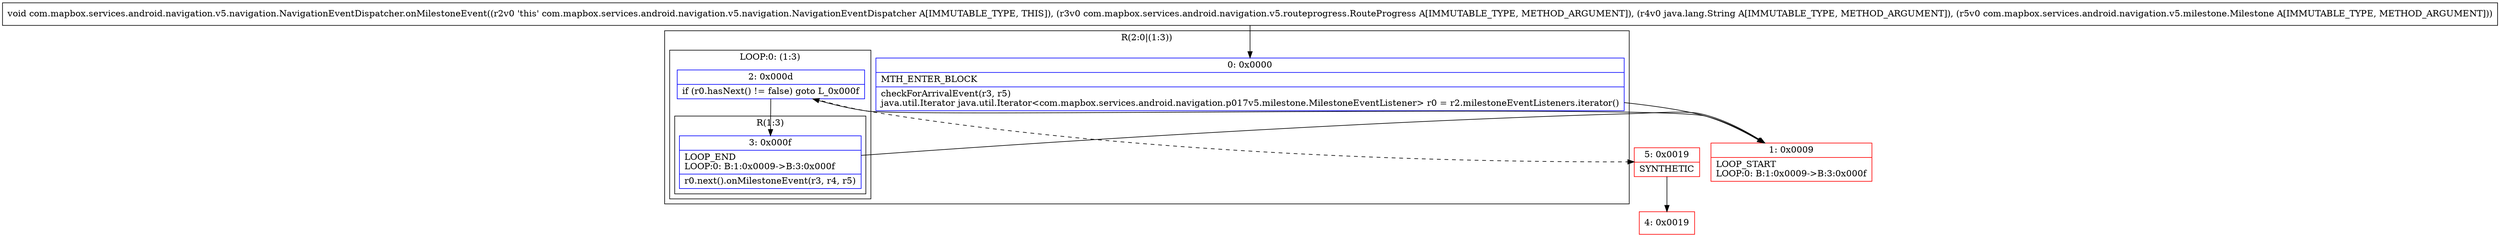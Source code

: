 digraph "CFG forcom.mapbox.services.android.navigation.v5.navigation.NavigationEventDispatcher.onMilestoneEvent(Lcom\/mapbox\/services\/android\/navigation\/v5\/routeprogress\/RouteProgress;Ljava\/lang\/String;Lcom\/mapbox\/services\/android\/navigation\/v5\/milestone\/Milestone;)V" {
subgraph cluster_Region_2020991275 {
label = "R(2:0|(1:3))";
node [shape=record,color=blue];
Node_0 [shape=record,label="{0\:\ 0x0000|MTH_ENTER_BLOCK\l|checkForArrivalEvent(r3, r5)\ljava.util.Iterator java.util.Iterator\<com.mapbox.services.android.navigation.p017v5.milestone.MilestoneEventListener\> r0 = r2.milestoneEventListeners.iterator()\l}"];
subgraph cluster_LoopRegion_738071089 {
label = "LOOP:0: (1:3)";
node [shape=record,color=blue];
Node_2 [shape=record,label="{2\:\ 0x000d|if (r0.hasNext() != false) goto L_0x000f\l}"];
subgraph cluster_Region_164243693 {
label = "R(1:3)";
node [shape=record,color=blue];
Node_3 [shape=record,label="{3\:\ 0x000f|LOOP_END\lLOOP:0: B:1:0x0009\-\>B:3:0x000f\l|r0.next().onMilestoneEvent(r3, r4, r5)\l}"];
}
}
}
Node_1 [shape=record,color=red,label="{1\:\ 0x0009|LOOP_START\lLOOP:0: B:1:0x0009\-\>B:3:0x000f\l}"];
Node_4 [shape=record,color=red,label="{4\:\ 0x0019}"];
Node_5 [shape=record,color=red,label="{5\:\ 0x0019|SYNTHETIC\l}"];
MethodNode[shape=record,label="{void com.mapbox.services.android.navigation.v5.navigation.NavigationEventDispatcher.onMilestoneEvent((r2v0 'this' com.mapbox.services.android.navigation.v5.navigation.NavigationEventDispatcher A[IMMUTABLE_TYPE, THIS]), (r3v0 com.mapbox.services.android.navigation.v5.routeprogress.RouteProgress A[IMMUTABLE_TYPE, METHOD_ARGUMENT]), (r4v0 java.lang.String A[IMMUTABLE_TYPE, METHOD_ARGUMENT]), (r5v0 com.mapbox.services.android.navigation.v5.milestone.Milestone A[IMMUTABLE_TYPE, METHOD_ARGUMENT])) }"];
MethodNode -> Node_0;
Node_0 -> Node_1;
Node_2 -> Node_3;
Node_2 -> Node_5[style=dashed];
Node_3 -> Node_1;
Node_1 -> Node_2;
Node_5 -> Node_4;
}

